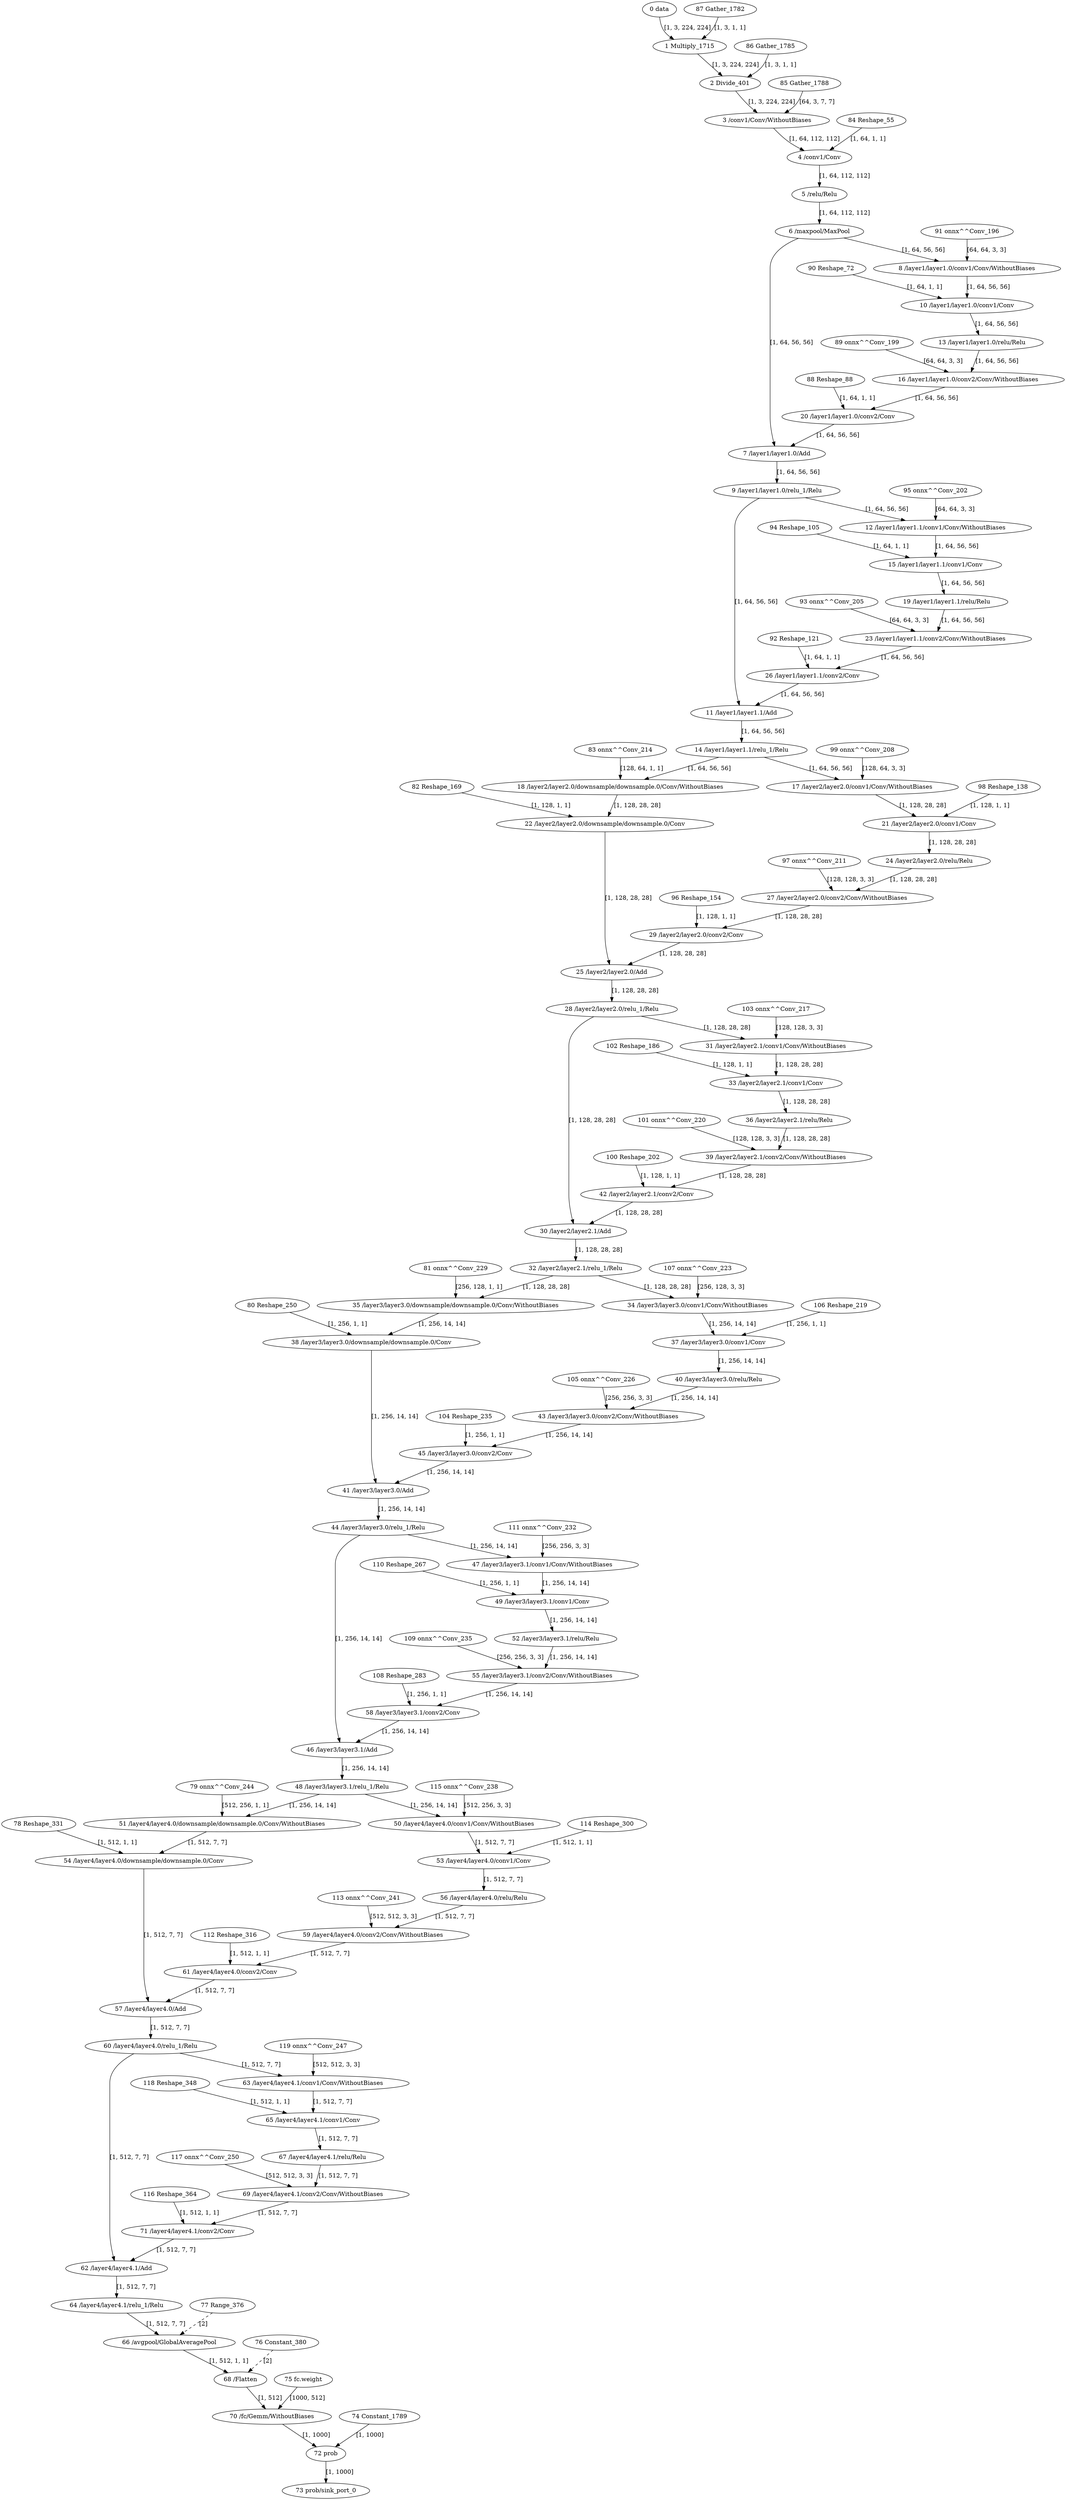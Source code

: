strict digraph  {
"0 data" [id=0, type=Parameter];
"1 Multiply_1715" [id=1, type=Multiply];
"2 Divide_401" [id=2, type=Add];
"3 /conv1/Conv/WithoutBiases" [id=3, type=Convolution];
"4 /conv1/Conv" [id=4, type=Add];
"5 /relu/Relu" [id=5, type=Relu];
"6 /maxpool/MaxPool" [id=6, type=MaxPool];
"7 /layer1/layer1.0/Add" [id=7, type=Add];
"8 /layer1/layer1.0/conv1/Conv/WithoutBiases" [id=8, type=Convolution];
"9 /layer1/layer1.0/relu_1/Relu" [id=9, type=Relu];
"10 /layer1/layer1.0/conv1/Conv" [id=10, type=Add];
"11 /layer1/layer1.1/Add" [id=11, type=Add];
"12 /layer1/layer1.1/conv1/Conv/WithoutBiases" [id=12, type=Convolution];
"13 /layer1/layer1.0/relu/Relu" [id=13, type=Relu];
"14 /layer1/layer1.1/relu_1/Relu" [id=14, type=Relu];
"15 /layer1/layer1.1/conv1/Conv" [id=15, type=Add];
"16 /layer1/layer1.0/conv2/Conv/WithoutBiases" [id=16, type=Convolution];
"17 /layer2/layer2.0/conv1/Conv/WithoutBiases" [id=17, type=Convolution];
"18 /layer2/layer2.0/downsample/downsample.0/Conv/WithoutBiases" [id=18, type=Convolution];
"19 /layer1/layer1.1/relu/Relu" [id=19, type=Relu];
"20 /layer1/layer1.0/conv2/Conv" [id=20, type=Add];
"21 /layer2/layer2.0/conv1/Conv" [id=21, type=Add];
"22 /layer2/layer2.0/downsample/downsample.0/Conv" [id=22, type=Add];
"23 /layer1/layer1.1/conv2/Conv/WithoutBiases" [id=23, type=Convolution];
"24 /layer2/layer2.0/relu/Relu" [id=24, type=Relu];
"25 /layer2/layer2.0/Add" [id=25, type=Add];
"26 /layer1/layer1.1/conv2/Conv" [id=26, type=Add];
"27 /layer2/layer2.0/conv2/Conv/WithoutBiases" [id=27, type=Convolution];
"28 /layer2/layer2.0/relu_1/Relu" [id=28, type=Relu];
"29 /layer2/layer2.0/conv2/Conv" [id=29, type=Add];
"30 /layer2/layer2.1/Add" [id=30, type=Add];
"31 /layer2/layer2.1/conv1/Conv/WithoutBiases" [id=31, type=Convolution];
"32 /layer2/layer2.1/relu_1/Relu" [id=32, type=Relu];
"33 /layer2/layer2.1/conv1/Conv" [id=33, type=Add];
"34 /layer3/layer3.0/conv1/Conv/WithoutBiases" [id=34, type=Convolution];
"35 /layer3/layer3.0/downsample/downsample.0/Conv/WithoutBiases" [id=35, type=Convolution];
"36 /layer2/layer2.1/relu/Relu" [id=36, type=Relu];
"37 /layer3/layer3.0/conv1/Conv" [id=37, type=Add];
"38 /layer3/layer3.0/downsample/downsample.0/Conv" [id=38, type=Add];
"39 /layer2/layer2.1/conv2/Conv/WithoutBiases" [id=39, type=Convolution];
"40 /layer3/layer3.0/relu/Relu" [id=40, type=Relu];
"41 /layer3/layer3.0/Add" [id=41, type=Add];
"42 /layer2/layer2.1/conv2/Conv" [id=42, type=Add];
"43 /layer3/layer3.0/conv2/Conv/WithoutBiases" [id=43, type=Convolution];
"44 /layer3/layer3.0/relu_1/Relu" [id=44, type=Relu];
"45 /layer3/layer3.0/conv2/Conv" [id=45, type=Add];
"46 /layer3/layer3.1/Add" [id=46, type=Add];
"47 /layer3/layer3.1/conv1/Conv/WithoutBiases" [id=47, type=Convolution];
"48 /layer3/layer3.1/relu_1/Relu" [id=48, type=Relu];
"49 /layer3/layer3.1/conv1/Conv" [id=49, type=Add];
"50 /layer4/layer4.0/conv1/Conv/WithoutBiases" [id=50, type=Convolution];
"51 /layer4/layer4.0/downsample/downsample.0/Conv/WithoutBiases" [id=51, type=Convolution];
"52 /layer3/layer3.1/relu/Relu" [id=52, type=Relu];
"53 /layer4/layer4.0/conv1/Conv" [id=53, type=Add];
"54 /layer4/layer4.0/downsample/downsample.0/Conv" [id=54, type=Add];
"55 /layer3/layer3.1/conv2/Conv/WithoutBiases" [id=55, type=Convolution];
"56 /layer4/layer4.0/relu/Relu" [id=56, type=Relu];
"57 /layer4/layer4.0/Add" [id=57, type=Add];
"58 /layer3/layer3.1/conv2/Conv" [id=58, type=Add];
"59 /layer4/layer4.0/conv2/Conv/WithoutBiases" [id=59, type=Convolution];
"60 /layer4/layer4.0/relu_1/Relu" [id=60, type=Relu];
"61 /layer4/layer4.0/conv2/Conv" [id=61, type=Add];
"62 /layer4/layer4.1/Add" [id=62, type=Add];
"63 /layer4/layer4.1/conv1/Conv/WithoutBiases" [id=63, type=Convolution];
"64 /layer4/layer4.1/relu_1/Relu" [id=64, type=Relu];
"65 /layer4/layer4.1/conv1/Conv" [id=65, type=Add];
"66 /avgpool/GlobalAveragePool" [id=66, type=ReduceMean];
"67 /layer4/layer4.1/relu/Relu" [id=67, type=Relu];
"68 /Flatten" [id=68, type=Reshape];
"69 /layer4/layer4.1/conv2/Conv/WithoutBiases" [id=69, type=Convolution];
"70 /fc/Gemm/WithoutBiases" [id=70, type=MatMul];
"71 /layer4/layer4.1/conv2/Conv" [id=71, type=Add];
"72 prob" [id=72, type=Add];
"73 prob/sink_port_0" [id=73, type=Result];
"74 Constant_1789" [id=74, type=Constant];
"75 fc.weight" [id=75, type=Constant];
"76 Constant_380" [id=76, type=Constant];
"77 Range_376" [id=77, type=Constant];
"78 Reshape_331" [id=78, type=Constant];
"79 onnx^^Conv_244" [id=79, type=Constant];
"80 Reshape_250" [id=80, type=Constant];
"81 onnx^^Conv_229" [id=81, type=Constant];
"82 Reshape_169" [id=82, type=Constant];
"83 onnx^^Conv_214" [id=83, type=Constant];
"84 Reshape_55" [id=84, type=Constant];
"85 Gather_1788" [id=85, type=Constant];
"86 Gather_1785" [id=86, type=Constant];
"87 Gather_1782" [id=87, type=Constant];
"88 Reshape_88" [id=88, type=Constant];
"89 onnx^^Conv_199" [id=89, type=Constant];
"90 Reshape_72" [id=90, type=Constant];
"91 onnx^^Conv_196" [id=91, type=Constant];
"92 Reshape_121" [id=92, type=Constant];
"93 onnx^^Conv_205" [id=93, type=Constant];
"94 Reshape_105" [id=94, type=Constant];
"95 onnx^^Conv_202" [id=95, type=Constant];
"96 Reshape_154" [id=96, type=Constant];
"97 onnx^^Conv_211" [id=97, type=Constant];
"98 Reshape_138" [id=98, type=Constant];
"99 onnx^^Conv_208" [id=99, type=Constant];
"100 Reshape_202" [id=100, type=Constant];
"101 onnx^^Conv_220" [id=101, type=Constant];
"102 Reshape_186" [id=102, type=Constant];
"103 onnx^^Conv_217" [id=103, type=Constant];
"104 Reshape_235" [id=104, type=Constant];
"105 onnx^^Conv_226" [id=105, type=Constant];
"106 Reshape_219" [id=106, type=Constant];
"107 onnx^^Conv_223" [id=107, type=Constant];
"108 Reshape_283" [id=108, type=Constant];
"109 onnx^^Conv_235" [id=109, type=Constant];
"110 Reshape_267" [id=110, type=Constant];
"111 onnx^^Conv_232" [id=111, type=Constant];
"112 Reshape_316" [id=112, type=Constant];
"113 onnx^^Conv_241" [id=113, type=Constant];
"114 Reshape_300" [id=114, type=Constant];
"115 onnx^^Conv_238" [id=115, type=Constant];
"116 Reshape_364" [id=116, type=Constant];
"117 onnx^^Conv_250" [id=117, type=Constant];
"118 Reshape_348" [id=118, type=Constant];
"119 onnx^^Conv_247" [id=119, type=Constant];
"0 data" -> "1 Multiply_1715"  [label="[1, 3, 224, 224]", style=solid];
"1 Multiply_1715" -> "2 Divide_401"  [label="[1, 3, 224, 224]", style=solid];
"2 Divide_401" -> "3 /conv1/Conv/WithoutBiases"  [label="[1, 3, 224, 224]", style=solid];
"3 /conv1/Conv/WithoutBiases" -> "4 /conv1/Conv"  [label="[1, 64, 112, 112]", style=solid];
"4 /conv1/Conv" -> "5 /relu/Relu"  [label="[1, 64, 112, 112]", style=solid];
"5 /relu/Relu" -> "6 /maxpool/MaxPool"  [label="[1, 64, 112, 112]", style=solid];
"6 /maxpool/MaxPool" -> "7 /layer1/layer1.0/Add"  [label="[1, 64, 56, 56]", style=solid];
"6 /maxpool/MaxPool" -> "8 /layer1/layer1.0/conv1/Conv/WithoutBiases"  [label="[1, 64, 56, 56]", style=solid];
"7 /layer1/layer1.0/Add" -> "9 /layer1/layer1.0/relu_1/Relu"  [label="[1, 64, 56, 56]", style=solid];
"8 /layer1/layer1.0/conv1/Conv/WithoutBiases" -> "10 /layer1/layer1.0/conv1/Conv"  [label="[1, 64, 56, 56]", style=solid];
"9 /layer1/layer1.0/relu_1/Relu" -> "11 /layer1/layer1.1/Add"  [label="[1, 64, 56, 56]", style=solid];
"9 /layer1/layer1.0/relu_1/Relu" -> "12 /layer1/layer1.1/conv1/Conv/WithoutBiases"  [label="[1, 64, 56, 56]", style=solid];
"10 /layer1/layer1.0/conv1/Conv" -> "13 /layer1/layer1.0/relu/Relu"  [label="[1, 64, 56, 56]", style=solid];
"11 /layer1/layer1.1/Add" -> "14 /layer1/layer1.1/relu_1/Relu"  [label="[1, 64, 56, 56]", style=solid];
"12 /layer1/layer1.1/conv1/Conv/WithoutBiases" -> "15 /layer1/layer1.1/conv1/Conv"  [label="[1, 64, 56, 56]", style=solid];
"13 /layer1/layer1.0/relu/Relu" -> "16 /layer1/layer1.0/conv2/Conv/WithoutBiases"  [label="[1, 64, 56, 56]", style=solid];
"14 /layer1/layer1.1/relu_1/Relu" -> "17 /layer2/layer2.0/conv1/Conv/WithoutBiases"  [label="[1, 64, 56, 56]", style=solid];
"14 /layer1/layer1.1/relu_1/Relu" -> "18 /layer2/layer2.0/downsample/downsample.0/Conv/WithoutBiases"  [label="[1, 64, 56, 56]", style=solid];
"15 /layer1/layer1.1/conv1/Conv" -> "19 /layer1/layer1.1/relu/Relu"  [label="[1, 64, 56, 56]", style=solid];
"16 /layer1/layer1.0/conv2/Conv/WithoutBiases" -> "20 /layer1/layer1.0/conv2/Conv"  [label="[1, 64, 56, 56]", style=solid];
"17 /layer2/layer2.0/conv1/Conv/WithoutBiases" -> "21 /layer2/layer2.0/conv1/Conv"  [label="[1, 128, 28, 28]", style=solid];
"18 /layer2/layer2.0/downsample/downsample.0/Conv/WithoutBiases" -> "22 /layer2/layer2.0/downsample/downsample.0/Conv"  [label="[1, 128, 28, 28]", style=solid];
"19 /layer1/layer1.1/relu/Relu" -> "23 /layer1/layer1.1/conv2/Conv/WithoutBiases"  [label="[1, 64, 56, 56]", style=solid];
"20 /layer1/layer1.0/conv2/Conv" -> "7 /layer1/layer1.0/Add"  [label="[1, 64, 56, 56]", style=solid];
"21 /layer2/layer2.0/conv1/Conv" -> "24 /layer2/layer2.0/relu/Relu"  [label="[1, 128, 28, 28]", style=solid];
"22 /layer2/layer2.0/downsample/downsample.0/Conv" -> "25 /layer2/layer2.0/Add"  [label="[1, 128, 28, 28]", style=solid];
"23 /layer1/layer1.1/conv2/Conv/WithoutBiases" -> "26 /layer1/layer1.1/conv2/Conv"  [label="[1, 64, 56, 56]", style=solid];
"24 /layer2/layer2.0/relu/Relu" -> "27 /layer2/layer2.0/conv2/Conv/WithoutBiases"  [label="[1, 128, 28, 28]", style=solid];
"25 /layer2/layer2.0/Add" -> "28 /layer2/layer2.0/relu_1/Relu"  [label="[1, 128, 28, 28]", style=solid];
"26 /layer1/layer1.1/conv2/Conv" -> "11 /layer1/layer1.1/Add"  [label="[1, 64, 56, 56]", style=solid];
"27 /layer2/layer2.0/conv2/Conv/WithoutBiases" -> "29 /layer2/layer2.0/conv2/Conv"  [label="[1, 128, 28, 28]", style=solid];
"28 /layer2/layer2.0/relu_1/Relu" -> "30 /layer2/layer2.1/Add"  [label="[1, 128, 28, 28]", style=solid];
"28 /layer2/layer2.0/relu_1/Relu" -> "31 /layer2/layer2.1/conv1/Conv/WithoutBiases"  [label="[1, 128, 28, 28]", style=solid];
"29 /layer2/layer2.0/conv2/Conv" -> "25 /layer2/layer2.0/Add"  [label="[1, 128, 28, 28]", style=solid];
"30 /layer2/layer2.1/Add" -> "32 /layer2/layer2.1/relu_1/Relu"  [label="[1, 128, 28, 28]", style=solid];
"31 /layer2/layer2.1/conv1/Conv/WithoutBiases" -> "33 /layer2/layer2.1/conv1/Conv"  [label="[1, 128, 28, 28]", style=solid];
"32 /layer2/layer2.1/relu_1/Relu" -> "34 /layer3/layer3.0/conv1/Conv/WithoutBiases"  [label="[1, 128, 28, 28]", style=solid];
"32 /layer2/layer2.1/relu_1/Relu" -> "35 /layer3/layer3.0/downsample/downsample.0/Conv/WithoutBiases"  [label="[1, 128, 28, 28]", style=solid];
"33 /layer2/layer2.1/conv1/Conv" -> "36 /layer2/layer2.1/relu/Relu"  [label="[1, 128, 28, 28]", style=solid];
"34 /layer3/layer3.0/conv1/Conv/WithoutBiases" -> "37 /layer3/layer3.0/conv1/Conv"  [label="[1, 256, 14, 14]", style=solid];
"35 /layer3/layer3.0/downsample/downsample.0/Conv/WithoutBiases" -> "38 /layer3/layer3.0/downsample/downsample.0/Conv"  [label="[1, 256, 14, 14]", style=solid];
"36 /layer2/layer2.1/relu/Relu" -> "39 /layer2/layer2.1/conv2/Conv/WithoutBiases"  [label="[1, 128, 28, 28]", style=solid];
"37 /layer3/layer3.0/conv1/Conv" -> "40 /layer3/layer3.0/relu/Relu"  [label="[1, 256, 14, 14]", style=solid];
"38 /layer3/layer3.0/downsample/downsample.0/Conv" -> "41 /layer3/layer3.0/Add"  [label="[1, 256, 14, 14]", style=solid];
"39 /layer2/layer2.1/conv2/Conv/WithoutBiases" -> "42 /layer2/layer2.1/conv2/Conv"  [label="[1, 128, 28, 28]", style=solid];
"40 /layer3/layer3.0/relu/Relu" -> "43 /layer3/layer3.0/conv2/Conv/WithoutBiases"  [label="[1, 256, 14, 14]", style=solid];
"41 /layer3/layer3.0/Add" -> "44 /layer3/layer3.0/relu_1/Relu"  [label="[1, 256, 14, 14]", style=solid];
"42 /layer2/layer2.1/conv2/Conv" -> "30 /layer2/layer2.1/Add"  [label="[1, 128, 28, 28]", style=solid];
"43 /layer3/layer3.0/conv2/Conv/WithoutBiases" -> "45 /layer3/layer3.0/conv2/Conv"  [label="[1, 256, 14, 14]", style=solid];
"44 /layer3/layer3.0/relu_1/Relu" -> "46 /layer3/layer3.1/Add"  [label="[1, 256, 14, 14]", style=solid];
"44 /layer3/layer3.0/relu_1/Relu" -> "47 /layer3/layer3.1/conv1/Conv/WithoutBiases"  [label="[1, 256, 14, 14]", style=solid];
"45 /layer3/layer3.0/conv2/Conv" -> "41 /layer3/layer3.0/Add"  [label="[1, 256, 14, 14]", style=solid];
"46 /layer3/layer3.1/Add" -> "48 /layer3/layer3.1/relu_1/Relu"  [label="[1, 256, 14, 14]", style=solid];
"47 /layer3/layer3.1/conv1/Conv/WithoutBiases" -> "49 /layer3/layer3.1/conv1/Conv"  [label="[1, 256, 14, 14]", style=solid];
"48 /layer3/layer3.1/relu_1/Relu" -> "50 /layer4/layer4.0/conv1/Conv/WithoutBiases"  [label="[1, 256, 14, 14]", style=solid];
"48 /layer3/layer3.1/relu_1/Relu" -> "51 /layer4/layer4.0/downsample/downsample.0/Conv/WithoutBiases"  [label="[1, 256, 14, 14]", style=solid];
"49 /layer3/layer3.1/conv1/Conv" -> "52 /layer3/layer3.1/relu/Relu"  [label="[1, 256, 14, 14]", style=solid];
"50 /layer4/layer4.0/conv1/Conv/WithoutBiases" -> "53 /layer4/layer4.0/conv1/Conv"  [label="[1, 512, 7, 7]", style=solid];
"51 /layer4/layer4.0/downsample/downsample.0/Conv/WithoutBiases" -> "54 /layer4/layer4.0/downsample/downsample.0/Conv"  [label="[1, 512, 7, 7]", style=solid];
"52 /layer3/layer3.1/relu/Relu" -> "55 /layer3/layer3.1/conv2/Conv/WithoutBiases"  [label="[1, 256, 14, 14]", style=solid];
"53 /layer4/layer4.0/conv1/Conv" -> "56 /layer4/layer4.0/relu/Relu"  [label="[1, 512, 7, 7]", style=solid];
"54 /layer4/layer4.0/downsample/downsample.0/Conv" -> "57 /layer4/layer4.0/Add"  [label="[1, 512, 7, 7]", style=solid];
"55 /layer3/layer3.1/conv2/Conv/WithoutBiases" -> "58 /layer3/layer3.1/conv2/Conv"  [label="[1, 256, 14, 14]", style=solid];
"56 /layer4/layer4.0/relu/Relu" -> "59 /layer4/layer4.0/conv2/Conv/WithoutBiases"  [label="[1, 512, 7, 7]", style=solid];
"57 /layer4/layer4.0/Add" -> "60 /layer4/layer4.0/relu_1/Relu"  [label="[1, 512, 7, 7]", style=solid];
"58 /layer3/layer3.1/conv2/Conv" -> "46 /layer3/layer3.1/Add"  [label="[1, 256, 14, 14]", style=solid];
"59 /layer4/layer4.0/conv2/Conv/WithoutBiases" -> "61 /layer4/layer4.0/conv2/Conv"  [label="[1, 512, 7, 7]", style=solid];
"60 /layer4/layer4.0/relu_1/Relu" -> "62 /layer4/layer4.1/Add"  [label="[1, 512, 7, 7]", style=solid];
"60 /layer4/layer4.0/relu_1/Relu" -> "63 /layer4/layer4.1/conv1/Conv/WithoutBiases"  [label="[1, 512, 7, 7]", style=solid];
"61 /layer4/layer4.0/conv2/Conv" -> "57 /layer4/layer4.0/Add"  [label="[1, 512, 7, 7]", style=solid];
"62 /layer4/layer4.1/Add" -> "64 /layer4/layer4.1/relu_1/Relu"  [label="[1, 512, 7, 7]", style=solid];
"63 /layer4/layer4.1/conv1/Conv/WithoutBiases" -> "65 /layer4/layer4.1/conv1/Conv"  [label="[1, 512, 7, 7]", style=solid];
"64 /layer4/layer4.1/relu_1/Relu" -> "66 /avgpool/GlobalAveragePool"  [label="[1, 512, 7, 7]", style=solid];
"65 /layer4/layer4.1/conv1/Conv" -> "67 /layer4/layer4.1/relu/Relu"  [label="[1, 512, 7, 7]", style=solid];
"66 /avgpool/GlobalAveragePool" -> "68 /Flatten"  [label="[1, 512, 1, 1]", style=solid];
"67 /layer4/layer4.1/relu/Relu" -> "69 /layer4/layer4.1/conv2/Conv/WithoutBiases"  [label="[1, 512, 7, 7]", style=solid];
"68 /Flatten" -> "70 /fc/Gemm/WithoutBiases"  [label="[1, 512]", style=solid];
"69 /layer4/layer4.1/conv2/Conv/WithoutBiases" -> "71 /layer4/layer4.1/conv2/Conv"  [label="[1, 512, 7, 7]", style=solid];
"70 /fc/Gemm/WithoutBiases" -> "72 prob"  [label="[1, 1000]", style=solid];
"71 /layer4/layer4.1/conv2/Conv" -> "62 /layer4/layer4.1/Add"  [label="[1, 512, 7, 7]", style=solid];
"72 prob" -> "73 prob/sink_port_0"  [label="[1, 1000]", style=solid];
"74 Constant_1789" -> "72 prob"  [label="[1, 1000]", style=solid];
"75 fc.weight" -> "70 /fc/Gemm/WithoutBiases"  [label="[1000, 512]", style=solid];
"76 Constant_380" -> "68 /Flatten"  [label="[2]", style=dashed];
"77 Range_376" -> "66 /avgpool/GlobalAveragePool"  [label="[2]", style=dashed];
"78 Reshape_331" -> "54 /layer4/layer4.0/downsample/downsample.0/Conv"  [label="[1, 512, 1, 1]", style=solid];
"79 onnx^^Conv_244" -> "51 /layer4/layer4.0/downsample/downsample.0/Conv/WithoutBiases"  [label="[512, 256, 1, 1]", style=solid];
"80 Reshape_250" -> "38 /layer3/layer3.0/downsample/downsample.0/Conv"  [label="[1, 256, 1, 1]", style=solid];
"81 onnx^^Conv_229" -> "35 /layer3/layer3.0/downsample/downsample.0/Conv/WithoutBiases"  [label="[256, 128, 1, 1]", style=solid];
"82 Reshape_169" -> "22 /layer2/layer2.0/downsample/downsample.0/Conv"  [label="[1, 128, 1, 1]", style=solid];
"83 onnx^^Conv_214" -> "18 /layer2/layer2.0/downsample/downsample.0/Conv/WithoutBiases"  [label="[128, 64, 1, 1]", style=solid];
"84 Reshape_55" -> "4 /conv1/Conv"  [label="[1, 64, 1, 1]", style=solid];
"85 Gather_1788" -> "3 /conv1/Conv/WithoutBiases"  [label="[64, 3, 7, 7]", style=solid];
"86 Gather_1785" -> "2 Divide_401"  [label="[1, 3, 1, 1]", style=solid];
"87 Gather_1782" -> "1 Multiply_1715"  [label="[1, 3, 1, 1]", style=solid];
"88 Reshape_88" -> "20 /layer1/layer1.0/conv2/Conv"  [label="[1, 64, 1, 1]", style=solid];
"89 onnx^^Conv_199" -> "16 /layer1/layer1.0/conv2/Conv/WithoutBiases"  [label="[64, 64, 3, 3]", style=solid];
"90 Reshape_72" -> "10 /layer1/layer1.0/conv1/Conv"  [label="[1, 64, 1, 1]", style=solid];
"91 onnx^^Conv_196" -> "8 /layer1/layer1.0/conv1/Conv/WithoutBiases"  [label="[64, 64, 3, 3]", style=solid];
"92 Reshape_121" -> "26 /layer1/layer1.1/conv2/Conv"  [label="[1, 64, 1, 1]", style=solid];
"93 onnx^^Conv_205" -> "23 /layer1/layer1.1/conv2/Conv/WithoutBiases"  [label="[64, 64, 3, 3]", style=solid];
"94 Reshape_105" -> "15 /layer1/layer1.1/conv1/Conv"  [label="[1, 64, 1, 1]", style=solid];
"95 onnx^^Conv_202" -> "12 /layer1/layer1.1/conv1/Conv/WithoutBiases"  [label="[64, 64, 3, 3]", style=solid];
"96 Reshape_154" -> "29 /layer2/layer2.0/conv2/Conv"  [label="[1, 128, 1, 1]", style=solid];
"97 onnx^^Conv_211" -> "27 /layer2/layer2.0/conv2/Conv/WithoutBiases"  [label="[128, 128, 3, 3]", style=solid];
"98 Reshape_138" -> "21 /layer2/layer2.0/conv1/Conv"  [label="[1, 128, 1, 1]", style=solid];
"99 onnx^^Conv_208" -> "17 /layer2/layer2.0/conv1/Conv/WithoutBiases"  [label="[128, 64, 3, 3]", style=solid];
"100 Reshape_202" -> "42 /layer2/layer2.1/conv2/Conv"  [label="[1, 128, 1, 1]", style=solid];
"101 onnx^^Conv_220" -> "39 /layer2/layer2.1/conv2/Conv/WithoutBiases"  [label="[128, 128, 3, 3]", style=solid];
"102 Reshape_186" -> "33 /layer2/layer2.1/conv1/Conv"  [label="[1, 128, 1, 1]", style=solid];
"103 onnx^^Conv_217" -> "31 /layer2/layer2.1/conv1/Conv/WithoutBiases"  [label="[128, 128, 3, 3]", style=solid];
"104 Reshape_235" -> "45 /layer3/layer3.0/conv2/Conv"  [label="[1, 256, 1, 1]", style=solid];
"105 onnx^^Conv_226" -> "43 /layer3/layer3.0/conv2/Conv/WithoutBiases"  [label="[256, 256, 3, 3]", style=solid];
"106 Reshape_219" -> "37 /layer3/layer3.0/conv1/Conv"  [label="[1, 256, 1, 1]", style=solid];
"107 onnx^^Conv_223" -> "34 /layer3/layer3.0/conv1/Conv/WithoutBiases"  [label="[256, 128, 3, 3]", style=solid];
"108 Reshape_283" -> "58 /layer3/layer3.1/conv2/Conv"  [label="[1, 256, 1, 1]", style=solid];
"109 onnx^^Conv_235" -> "55 /layer3/layer3.1/conv2/Conv/WithoutBiases"  [label="[256, 256, 3, 3]", style=solid];
"110 Reshape_267" -> "49 /layer3/layer3.1/conv1/Conv"  [label="[1, 256, 1, 1]", style=solid];
"111 onnx^^Conv_232" -> "47 /layer3/layer3.1/conv1/Conv/WithoutBiases"  [label="[256, 256, 3, 3]", style=solid];
"112 Reshape_316" -> "61 /layer4/layer4.0/conv2/Conv"  [label="[1, 512, 1, 1]", style=solid];
"113 onnx^^Conv_241" -> "59 /layer4/layer4.0/conv2/Conv/WithoutBiases"  [label="[512, 512, 3, 3]", style=solid];
"114 Reshape_300" -> "53 /layer4/layer4.0/conv1/Conv"  [label="[1, 512, 1, 1]", style=solid];
"115 onnx^^Conv_238" -> "50 /layer4/layer4.0/conv1/Conv/WithoutBiases"  [label="[512, 256, 3, 3]", style=solid];
"116 Reshape_364" -> "71 /layer4/layer4.1/conv2/Conv"  [label="[1, 512, 1, 1]", style=solid];
"117 onnx^^Conv_250" -> "69 /layer4/layer4.1/conv2/Conv/WithoutBiases"  [label="[512, 512, 3, 3]", style=solid];
"118 Reshape_348" -> "65 /layer4/layer4.1/conv1/Conv"  [label="[1, 512, 1, 1]", style=solid];
"119 onnx^^Conv_247" -> "63 /layer4/layer4.1/conv1/Conv/WithoutBiases"  [label="[512, 512, 3, 3]", style=solid];
}
